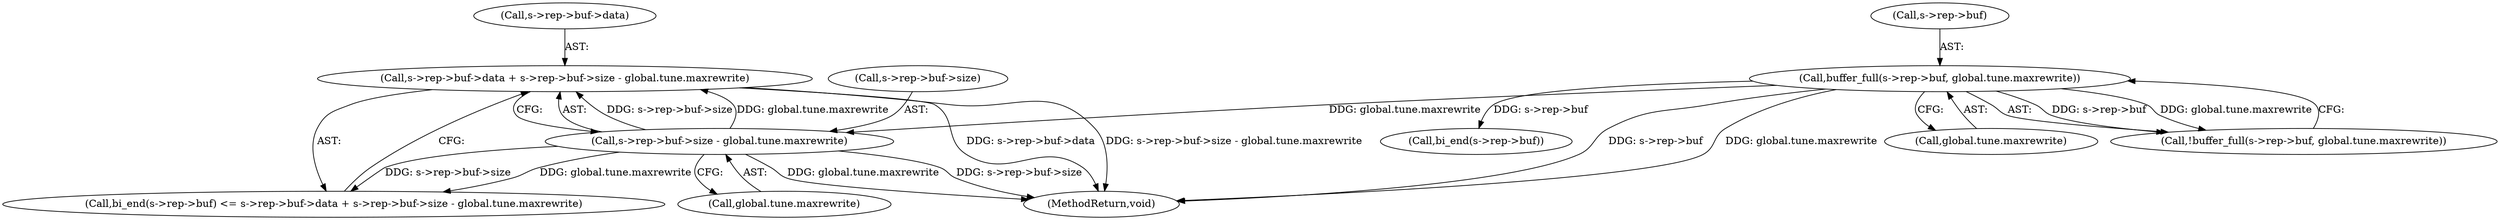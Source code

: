 digraph "0_haproxy_b4d05093bc89f71377230228007e69a1434c1a0c@API" {
"1000831" [label="(Call,s->rep->buf->data + s->rep->buf->size - global.tune.maxrewrite)"];
"1000839" [label="(Call,s->rep->buf->size - global.tune.maxrewrite)"];
"1000813" [label="(Call,buffer_full(s->rep->buf, global.tune.maxrewrite))"];
"1000840" [label="(Call,s->rep->buf->size)"];
"1000824" [label="(Call,bi_end(s->rep->buf) <= s->rep->buf->data + s->rep->buf->size - global.tune.maxrewrite)"];
"1000899" [label="(MethodReturn,void)"];
"1000831" [label="(Call,s->rep->buf->data + s->rep->buf->size - global.tune.maxrewrite)"];
"1000812" [label="(Call,!buffer_full(s->rep->buf, global.tune.maxrewrite))"];
"1000825" [label="(Call,bi_end(s->rep->buf))"];
"1000832" [label="(Call,s->rep->buf->data)"];
"1000814" [label="(Call,s->rep->buf)"];
"1000847" [label="(Call,global.tune.maxrewrite)"];
"1000819" [label="(Call,global.tune.maxrewrite)"];
"1000813" [label="(Call,buffer_full(s->rep->buf, global.tune.maxrewrite))"];
"1000839" [label="(Call,s->rep->buf->size - global.tune.maxrewrite)"];
"1000831" -> "1000824"  [label="AST: "];
"1000831" -> "1000839"  [label="CFG: "];
"1000832" -> "1000831"  [label="AST: "];
"1000839" -> "1000831"  [label="AST: "];
"1000824" -> "1000831"  [label="CFG: "];
"1000831" -> "1000899"  [label="DDG: s->rep->buf->data"];
"1000831" -> "1000899"  [label="DDG: s->rep->buf->size - global.tune.maxrewrite"];
"1000839" -> "1000831"  [label="DDG: s->rep->buf->size"];
"1000839" -> "1000831"  [label="DDG: global.tune.maxrewrite"];
"1000839" -> "1000847"  [label="CFG: "];
"1000840" -> "1000839"  [label="AST: "];
"1000847" -> "1000839"  [label="AST: "];
"1000839" -> "1000899"  [label="DDG: global.tune.maxrewrite"];
"1000839" -> "1000899"  [label="DDG: s->rep->buf->size"];
"1000839" -> "1000824"  [label="DDG: s->rep->buf->size"];
"1000839" -> "1000824"  [label="DDG: global.tune.maxrewrite"];
"1000813" -> "1000839"  [label="DDG: global.tune.maxrewrite"];
"1000813" -> "1000812"  [label="AST: "];
"1000813" -> "1000819"  [label="CFG: "];
"1000814" -> "1000813"  [label="AST: "];
"1000819" -> "1000813"  [label="AST: "];
"1000812" -> "1000813"  [label="CFG: "];
"1000813" -> "1000899"  [label="DDG: s->rep->buf"];
"1000813" -> "1000899"  [label="DDG: global.tune.maxrewrite"];
"1000813" -> "1000812"  [label="DDG: s->rep->buf"];
"1000813" -> "1000812"  [label="DDG: global.tune.maxrewrite"];
"1000813" -> "1000825"  [label="DDG: s->rep->buf"];
}
